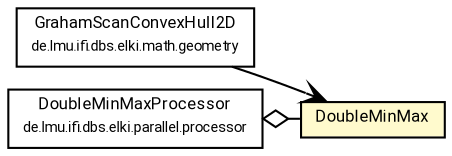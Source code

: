 #!/usr/local/bin/dot
#
# Class diagram 
# Generated by UMLGraph version R5_7_2-60-g0e99a6 (http://www.spinellis.gr/umlgraph/)
#

digraph G {
	graph [fontnames="svg"]
	edge [fontname="Roboto",fontsize=7,labelfontname="Roboto",labelfontsize=7,color="black"];
	node [fontname="Roboto",fontcolor="black",fontsize=8,shape=plaintext,margin=0,width=0,height=0];
	nodesep=0.15;
	ranksep=0.25;
	rankdir=LR;
	// de.lmu.ifi.dbs.elki.math.DoubleMinMax
	c3591444 [label=<<table title="de.lmu.ifi.dbs.elki.math.DoubleMinMax" border="0" cellborder="1" cellspacing="0" cellpadding="2" bgcolor="lemonChiffon" href="DoubleMinMax.html" target="_parent">
		<tr><td><table border="0" cellspacing="0" cellpadding="1">
		<tr><td align="center" balign="center"> <font face="Roboto">DoubleMinMax</font> </td></tr>
		</table></td></tr>
		</table>>, URL="DoubleMinMax.html"];
	// de.lmu.ifi.dbs.elki.math.geometry.GrahamScanConvexHull2D
	c3591740 [label=<<table title="de.lmu.ifi.dbs.elki.math.geometry.GrahamScanConvexHull2D" border="0" cellborder="1" cellspacing="0" cellpadding="2" href="geometry/GrahamScanConvexHull2D.html" target="_parent">
		<tr><td><table border="0" cellspacing="0" cellpadding="1">
		<tr><td align="center" balign="center"> <font face="Roboto">GrahamScanConvexHull2D</font> </td></tr>
		<tr><td align="center" balign="center"> <font face="Roboto" point-size="7.0">de.lmu.ifi.dbs.elki.math.geometry</font> </td></tr>
		</table></td></tr>
		</table>>, URL="geometry/GrahamScanConvexHull2D.html"];
	// de.lmu.ifi.dbs.elki.parallel.processor.DoubleMinMaxProcessor
	c3591770 [label=<<table title="de.lmu.ifi.dbs.elki.parallel.processor.DoubleMinMaxProcessor" border="0" cellborder="1" cellspacing="0" cellpadding="2" href="../parallel/processor/DoubleMinMaxProcessor.html" target="_parent">
		<tr><td><table border="0" cellspacing="0" cellpadding="1">
		<tr><td align="center" balign="center"> <font face="Roboto">DoubleMinMaxProcessor</font> </td></tr>
		<tr><td align="center" balign="center"> <font face="Roboto" point-size="7.0">de.lmu.ifi.dbs.elki.parallel.processor</font> </td></tr>
		</table></td></tr>
		</table>>, URL="../parallel/processor/DoubleMinMaxProcessor.html"];
	// de.lmu.ifi.dbs.elki.parallel.processor.DoubleMinMaxProcessor has de.lmu.ifi.dbs.elki.math.DoubleMinMax
	c3591770 -> c3591444 [arrowhead=none,arrowtail=ediamond,dir=back,weight=4];
	// de.lmu.ifi.dbs.elki.math.geometry.GrahamScanConvexHull2D navassoc de.lmu.ifi.dbs.elki.math.DoubleMinMax
	c3591740 -> c3591444 [arrowhead=open,weight=1];
}

